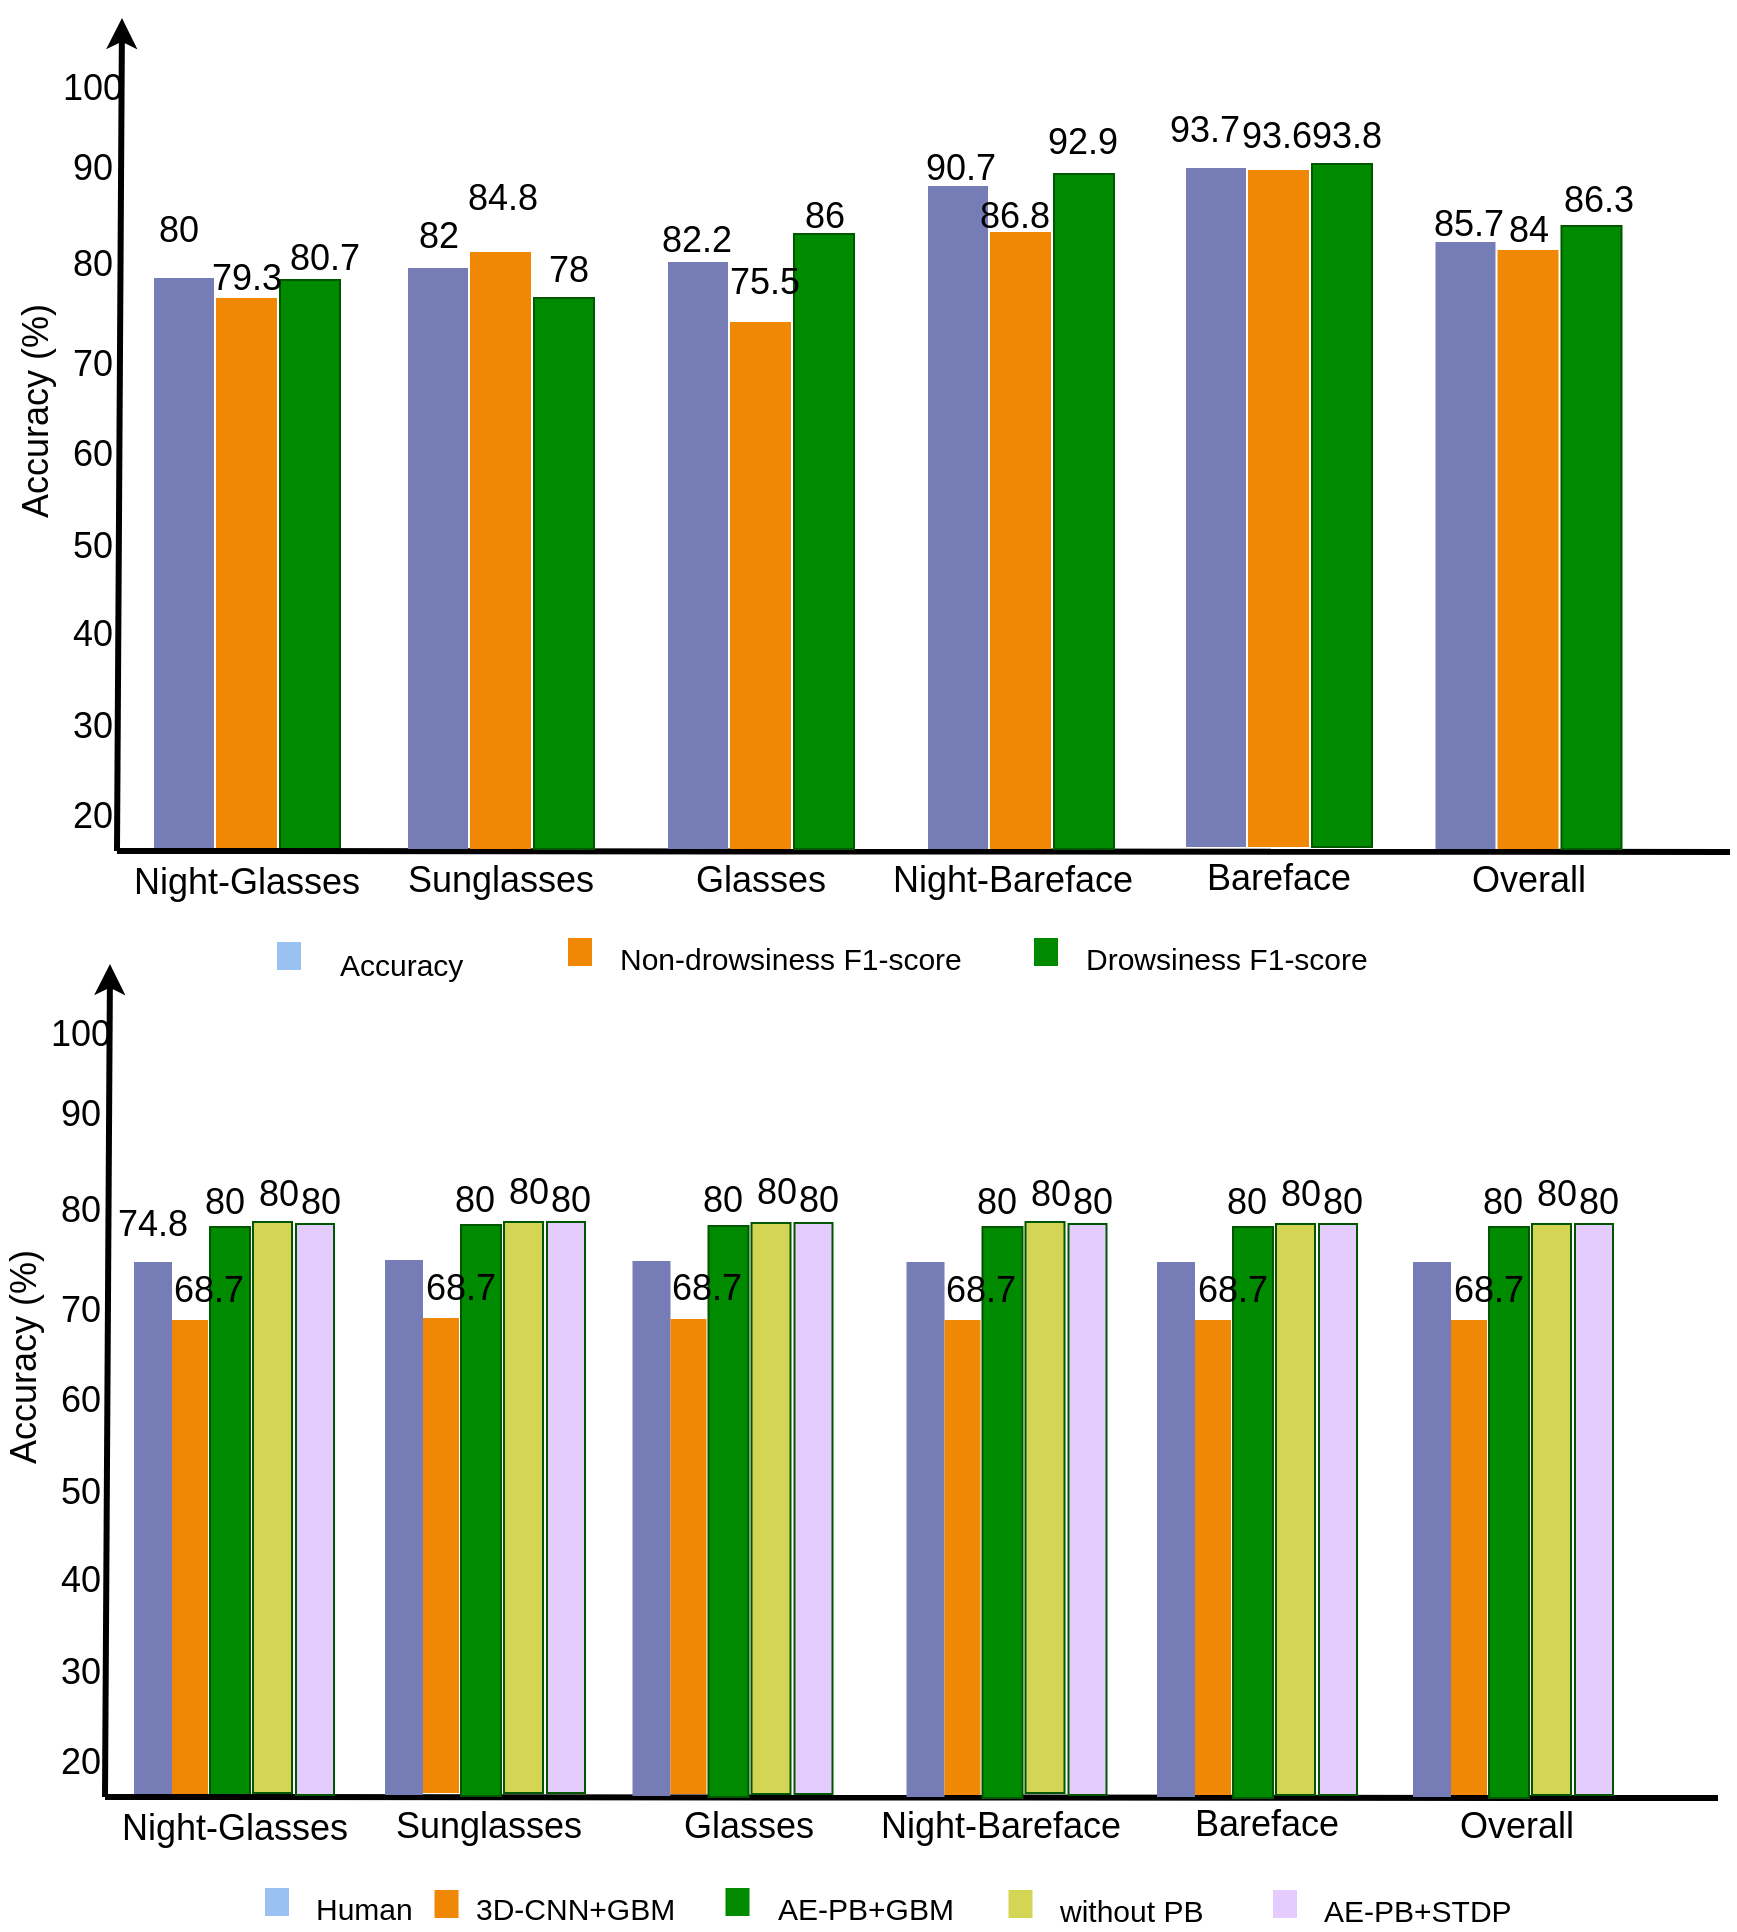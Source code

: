 <mxfile version="21.2.9" type="github">
  <diagram id="07fea595-8f29-1299-0266-81d95cde20df" name="Page-1">
    <mxGraphModel dx="-978" dy="795" grid="0" gridSize="10" guides="1" tooltips="1" connect="1" arrows="1" fold="1" page="1" pageScale="1" pageWidth="1169" pageHeight="827" background="none" math="0" shadow="0">
      <root>
        <mxCell id="0" />
        <mxCell id="1" parent="0" />
        <mxCell id="723" value="" style="whiteSpace=wrap;fillColor=#767CB5;gradientColor=none;gradientDirection=east;strokeColor=none;html=1;fontColor=#23445d;imageHeight=100;" parent="1" vertex="1">
          <mxGeometry x="2456" y="1314" width="19" height="267.5" as="geometry" />
        </mxCell>
        <mxCell id="727" value="" style="edgeStyle=none;html=1;fontColor=#000000;strokeWidth=3;strokeColor=#000000;" parent="1" edge="1">
          <mxGeometry width="100" height="100" relative="1" as="geometry">
            <mxPoint x="2441.5" y="1581.5" as="sourcePoint" />
            <mxPoint x="2444" y="1165" as="targetPoint" />
          </mxGeometry>
        </mxCell>
        <mxCell id="728" value="" style="whiteSpace=wrap;fillColor=#F08705;gradientColor=none;gradientDirection=east;strokeColor=none;html=1;fontColor=#23445d;imageAspect=1;" parent="1" vertex="1">
          <mxGeometry x="2475" y="1343" width="18" height="237.5" as="geometry" />
        </mxCell>
        <mxCell id="729" value="" style="whiteSpace=wrap;fillColor=#008a00;gradientDirection=east;strokeColor=#005700;html=1;fontColor=#ffffff;" parent="1" vertex="1">
          <mxGeometry x="2494" y="1296.5" width="20" height="285.5" as="geometry" />
        </mxCell>
        <mxCell id="734" value="" style="edgeStyle=none;html=1;fontColor=#000000;strokeWidth=3;strokeColor=default;rounded=0;endArrow=none;endFill=0;" parent="1" edge="1">
          <mxGeometry width="100" height="100" relative="1" as="geometry">
            <mxPoint x="2441.5" y="1581.5" as="sourcePoint" />
            <mxPoint x="3248" y="1582" as="targetPoint" />
          </mxGeometry>
        </mxCell>
        <mxCell id="736" value="Night-Glasses" style="text;spacingTop=-5;align=center;verticalAlign=middle;fontStyle=0;html=1;fontSize=18;points=[];strokeColor=none;" parent="1" vertex="1">
          <mxGeometry x="2446.25" y="1584" width="120" height="30" as="geometry" />
        </mxCell>
        <mxCell id="745" value="Accuracy (%)" style="text;spacingTop=-5;html=1;fontSize=18;fontStyle=0;points=[];rotation=-90;" parent="1" vertex="1">
          <mxGeometry x="2359" y="1367" width="80" height="20" as="geometry" />
        </mxCell>
        <mxCell id="746" value="&lt;div&gt;20&lt;/div&gt;" style="text;spacingTop=-5;align=center;verticalAlign=middle;fontStyle=0;html=1;fontSize=18;points=[]" parent="1" vertex="1">
          <mxGeometry x="2414" y="1546" width="30" height="40" as="geometry" />
        </mxCell>
        <mxCell id="RY1CAaHzfqEOuhhTVTpi-752" value="30" style="text;spacingTop=-5;align=center;verticalAlign=middle;fontStyle=0;html=1;fontSize=18;points=[]" vertex="1" parent="1">
          <mxGeometry x="2414" y="1501" width="30" height="40" as="geometry" />
        </mxCell>
        <mxCell id="RY1CAaHzfqEOuhhTVTpi-753" value="40" style="text;spacingTop=-5;align=center;verticalAlign=middle;fontStyle=0;html=1;fontSize=18;points=[]" vertex="1" parent="1">
          <mxGeometry x="2414" y="1455" width="30" height="41" as="geometry" />
        </mxCell>
        <mxCell id="RY1CAaHzfqEOuhhTVTpi-754" value="50" style="text;spacingTop=-5;align=center;verticalAlign=middle;fontStyle=0;html=1;fontSize=18;points=[]" vertex="1" parent="1">
          <mxGeometry x="2414" y="1411" width="30" height="40" as="geometry" />
        </mxCell>
        <mxCell id="RY1CAaHzfqEOuhhTVTpi-755" value="60" style="text;spacingTop=-5;align=center;verticalAlign=middle;fontStyle=0;html=1;fontSize=18;points=[]" vertex="1" parent="1">
          <mxGeometry x="2414" y="1365" width="30" height="40" as="geometry" />
        </mxCell>
        <mxCell id="RY1CAaHzfqEOuhhTVTpi-756" value="70" style="text;spacingTop=-5;align=center;verticalAlign=middle;fontStyle=0;html=1;fontSize=18;points=[]" vertex="1" parent="1">
          <mxGeometry x="2414" y="1320" width="30" height="40" as="geometry" />
        </mxCell>
        <mxCell id="RY1CAaHzfqEOuhhTVTpi-757" value="80" style="text;spacingTop=-5;align=center;verticalAlign=middle;fontStyle=0;html=1;fontSize=18;points=[]" vertex="1" parent="1">
          <mxGeometry x="2414" y="1270" width="30" height="40" as="geometry" />
        </mxCell>
        <mxCell id="RY1CAaHzfqEOuhhTVTpi-758" value="90" style="text;spacingTop=-5;align=center;verticalAlign=middle;fontStyle=0;html=1;fontSize=18;points=[]" vertex="1" parent="1">
          <mxGeometry x="2414" y="1222" width="30" height="40" as="geometry" />
        </mxCell>
        <mxCell id="RY1CAaHzfqEOuhhTVTpi-759" value="100" style="text;spacingTop=-5;align=center;verticalAlign=middle;fontStyle=0;html=1;fontSize=18;points=[]" vertex="1" parent="1">
          <mxGeometry x="2414" y="1182" width="30" height="40" as="geometry" />
        </mxCell>
        <mxCell id="RY1CAaHzfqEOuhhTVTpi-763" value="Sunglasses" style="text;spacingTop=-5;align=center;verticalAlign=middle;fontStyle=0;html=1;fontSize=18;points=[];strokeColor=none;" vertex="1" parent="1">
          <mxGeometry x="2573.25" y="1583" width="120" height="30" as="geometry" />
        </mxCell>
        <mxCell id="RY1CAaHzfqEOuhhTVTpi-767" value="Glasses" style="text;spacingTop=-5;align=center;verticalAlign=middle;fontStyle=0;html=1;fontSize=18;points=[];strokeColor=none;" vertex="1" parent="1">
          <mxGeometry x="2703.25" y="1583" width="120" height="30" as="geometry" />
        </mxCell>
        <mxCell id="RY1CAaHzfqEOuhhTVTpi-771" value="Night-Bareface" style="text;spacingTop=-5;align=center;verticalAlign=middle;fontStyle=0;html=1;fontSize=18;points=[];strokeColor=none;" vertex="1" parent="1">
          <mxGeometry x="2829.25" y="1583" width="120" height="30" as="geometry" />
        </mxCell>
        <mxCell id="RY1CAaHzfqEOuhhTVTpi-775" value="Bareface" style="text;spacingTop=-5;align=center;verticalAlign=middle;fontStyle=0;html=1;fontSize=18;points=[];strokeColor=none;" vertex="1" parent="1">
          <mxGeometry x="2962.25" y="1582" width="120" height="30" as="geometry" />
        </mxCell>
        <mxCell id="RY1CAaHzfqEOuhhTVTpi-779" value="Overall" style="text;spacingTop=-5;align=center;verticalAlign=middle;fontStyle=0;html=1;fontSize=18;points=[];strokeColor=none;" vertex="1" parent="1">
          <mxGeometry x="3087" y="1583" width="120" height="30" as="geometry" />
        </mxCell>
        <mxCell id="RY1CAaHzfqEOuhhTVTpi-780" value="" style="whiteSpace=wrap;fillColor=#99c1f1;gradientColor=none;gradientDirection=east;strokeColor=none;html=1;fontColor=#23445d;" vertex="1" parent="1">
          <mxGeometry x="2521.5" y="1627" width="12" height="14" as="geometry" />
        </mxCell>
        <mxCell id="RY1CAaHzfqEOuhhTVTpi-781" value="Human" style="text;spacingTop=-5;html=1;points=[];fontSize=15;" vertex="1" parent="1">
          <mxGeometry x="2545.25" y="1627" width="80" height="20" as="geometry" />
        </mxCell>
        <mxCell id="RY1CAaHzfqEOuhhTVTpi-782" value="" style="whiteSpace=wrap;fillColor=#f08705;gradientColor=none;gradientDirection=east;strokeColor=none;html=1;fontColor=#23445d;" vertex="1" parent="1">
          <mxGeometry x="2606.25" y="1628" width="12" height="14" as="geometry" />
        </mxCell>
        <mxCell id="RY1CAaHzfqEOuhhTVTpi-783" value="3D-CNN+GBM" style="text;spacingTop=-5;html=1;points=[];fontSize=15;" vertex="1" parent="1">
          <mxGeometry x="2625.25" y="1627" width="80" height="20" as="geometry" />
        </mxCell>
        <mxCell id="RY1CAaHzfqEOuhhTVTpi-784" value="" style="whiteSpace=wrap;fillColor=#008A00;gradientColor=none;gradientDirection=east;strokeColor=none;html=1;fontColor=#23445d;" vertex="1" parent="1">
          <mxGeometry x="2751.75" y="1627" width="12" height="14" as="geometry" />
        </mxCell>
        <mxCell id="RY1CAaHzfqEOuhhTVTpi-785" value="AE-PB+GBM" style="text;spacingTop=-5;html=1;points=[];fontSize=15;" vertex="1" parent="1">
          <mxGeometry x="2775.5" y="1627" width="80" height="20" as="geometry" />
        </mxCell>
        <mxCell id="RY1CAaHzfqEOuhhTVTpi-789" value="74.8" style="text;spacingTop=-5;align=center;verticalAlign=middle;fontStyle=0;html=1;fontSize=18;points=[]" vertex="1" parent="1">
          <mxGeometry x="2450" y="1277" width="30" height="40" as="geometry" />
        </mxCell>
        <mxCell id="RY1CAaHzfqEOuhhTVTpi-790" value="68.7" style="text;spacingTop=-5;align=center;verticalAlign=middle;fontStyle=0;html=1;fontSize=18;points=[]" vertex="1" parent="1">
          <mxGeometry x="2478" y="1310" width="30" height="40" as="geometry" />
        </mxCell>
        <mxCell id="RY1CAaHzfqEOuhhTVTpi-791" value="80" style="text;spacingTop=-5;align=center;verticalAlign=middle;fontStyle=0;html=1;fontSize=18;points=[]" vertex="1" parent="1">
          <mxGeometry x="2485.5" y="1266" width="30" height="40" as="geometry" />
        </mxCell>
        <mxCell id="RY1CAaHzfqEOuhhTVTpi-811" value="" style="whiteSpace=wrap;fillColor=#767CB5;gradientColor=none;gradientDirection=east;strokeColor=none;html=1;fontColor=#23445d;imageHeight=100;" vertex="1" parent="1">
          <mxGeometry x="2466" y="822" width="30" height="286.5" as="geometry" />
        </mxCell>
        <mxCell id="RY1CAaHzfqEOuhhTVTpi-812" value="" style="edgeStyle=none;html=1;fontColor=#000000;strokeWidth=3;strokeColor=#000000;" edge="1" parent="1">
          <mxGeometry width="100" height="100" relative="1" as="geometry">
            <mxPoint x="2447.5" y="1108.5" as="sourcePoint" />
            <mxPoint x="2450" y="692" as="targetPoint" />
          </mxGeometry>
        </mxCell>
        <mxCell id="RY1CAaHzfqEOuhhTVTpi-813" value="" style="whiteSpace=wrap;fillColor=#F08705;gradientColor=none;gradientDirection=east;strokeColor=none;html=1;fontColor=#23445d;imageAspect=1;" vertex="1" parent="1">
          <mxGeometry x="2497" y="832" width="30.5" height="276.5" as="geometry" />
        </mxCell>
        <mxCell id="RY1CAaHzfqEOuhhTVTpi-814" value="" style="whiteSpace=wrap;fillColor=#008a00;gradientDirection=east;strokeColor=#005700;html=1;fontColor=#ffffff;" vertex="1" parent="1">
          <mxGeometry x="2529" y="823" width="30" height="285.5" as="geometry" />
        </mxCell>
        <mxCell id="RY1CAaHzfqEOuhhTVTpi-815" value="" style="edgeStyle=none;html=1;fontColor=#000000;strokeWidth=3;strokeColor=default;rounded=0;endArrow=none;endFill=0;" edge="1" parent="1">
          <mxGeometry width="100" height="100" relative="1" as="geometry">
            <mxPoint x="2447.5" y="1108.5" as="sourcePoint" />
            <mxPoint x="3254" y="1109" as="targetPoint" />
          </mxGeometry>
        </mxCell>
        <mxCell id="RY1CAaHzfqEOuhhTVTpi-816" value="Night-Glasses" style="text;spacingTop=-5;align=center;verticalAlign=middle;fontStyle=0;html=1;fontSize=18;points=[];strokeColor=none;" vertex="1" parent="1">
          <mxGeometry x="2452.25" y="1111" width="120" height="30" as="geometry" />
        </mxCell>
        <mxCell id="RY1CAaHzfqEOuhhTVTpi-817" value="Accuracy (%)" style="text;spacingTop=-5;html=1;fontSize=18;fontStyle=0;points=[];rotation=-90;" vertex="1" parent="1">
          <mxGeometry x="2365" y="894" width="80" height="20" as="geometry" />
        </mxCell>
        <mxCell id="RY1CAaHzfqEOuhhTVTpi-818" value="&lt;div&gt;20&lt;/div&gt;" style="text;spacingTop=-5;align=center;verticalAlign=middle;fontStyle=0;html=1;fontSize=18;points=[]" vertex="1" parent="1">
          <mxGeometry x="2420" y="1073" width="30" height="40" as="geometry" />
        </mxCell>
        <mxCell id="RY1CAaHzfqEOuhhTVTpi-819" value="30" style="text;spacingTop=-5;align=center;verticalAlign=middle;fontStyle=0;html=1;fontSize=18;points=[]" vertex="1" parent="1">
          <mxGeometry x="2420" y="1028" width="30" height="40" as="geometry" />
        </mxCell>
        <mxCell id="RY1CAaHzfqEOuhhTVTpi-820" value="40" style="text;spacingTop=-5;align=center;verticalAlign=middle;fontStyle=0;html=1;fontSize=18;points=[]" vertex="1" parent="1">
          <mxGeometry x="2420" y="982" width="30" height="41" as="geometry" />
        </mxCell>
        <mxCell id="RY1CAaHzfqEOuhhTVTpi-821" value="50" style="text;spacingTop=-5;align=center;verticalAlign=middle;fontStyle=0;html=1;fontSize=18;points=[]" vertex="1" parent="1">
          <mxGeometry x="2420" y="938" width="30" height="40" as="geometry" />
        </mxCell>
        <mxCell id="RY1CAaHzfqEOuhhTVTpi-822" value="60" style="text;spacingTop=-5;align=center;verticalAlign=middle;fontStyle=0;html=1;fontSize=18;points=[]" vertex="1" parent="1">
          <mxGeometry x="2420" y="892" width="30" height="40" as="geometry" />
        </mxCell>
        <mxCell id="RY1CAaHzfqEOuhhTVTpi-823" value="70" style="text;spacingTop=-5;align=center;verticalAlign=middle;fontStyle=0;html=1;fontSize=18;points=[]" vertex="1" parent="1">
          <mxGeometry x="2420" y="847" width="30" height="40" as="geometry" />
        </mxCell>
        <mxCell id="RY1CAaHzfqEOuhhTVTpi-824" value="80" style="text;spacingTop=-5;align=center;verticalAlign=middle;fontStyle=0;html=1;fontSize=18;points=[]" vertex="1" parent="1">
          <mxGeometry x="2420" y="797" width="30" height="40" as="geometry" />
        </mxCell>
        <mxCell id="RY1CAaHzfqEOuhhTVTpi-825" value="90" style="text;spacingTop=-5;align=center;verticalAlign=middle;fontStyle=0;html=1;fontSize=18;points=[]" vertex="1" parent="1">
          <mxGeometry x="2420" y="749" width="30" height="40" as="geometry" />
        </mxCell>
        <mxCell id="RY1CAaHzfqEOuhhTVTpi-826" value="100" style="text;spacingTop=-5;align=center;verticalAlign=middle;fontStyle=0;html=1;fontSize=18;points=[]" vertex="1" parent="1">
          <mxGeometry x="2420" y="709" width="30" height="40" as="geometry" />
        </mxCell>
        <mxCell id="RY1CAaHzfqEOuhhTVTpi-827" value="" style="whiteSpace=wrap;fillColor=#767CB5;gradientColor=none;gradientDirection=east;strokeColor=none;html=1;fontColor=#23445d;imageHeight=100;" vertex="1" parent="1">
          <mxGeometry x="2593" y="817" width="30" height="290.5" as="geometry" />
        </mxCell>
        <mxCell id="RY1CAaHzfqEOuhhTVTpi-828" value="" style="whiteSpace=wrap;fillColor=#F08705;gradientColor=none;gradientDirection=east;strokeColor=none;html=1;fontColor=#23445d;imageAspect=1;" vertex="1" parent="1">
          <mxGeometry x="2624" y="809" width="30.5" height="298.5" as="geometry" />
        </mxCell>
        <mxCell id="RY1CAaHzfqEOuhhTVTpi-829" value="" style="whiteSpace=wrap;fillColor=#008a00;gradientDirection=east;strokeColor=#005700;html=1;fontColor=#ffffff;" vertex="1" parent="1">
          <mxGeometry x="2656" y="832" width="30" height="275.5" as="geometry" />
        </mxCell>
        <mxCell id="RY1CAaHzfqEOuhhTVTpi-830" value="Sunglasses" style="text;spacingTop=-5;align=center;verticalAlign=middle;fontStyle=0;html=1;fontSize=18;points=[];strokeColor=none;" vertex="1" parent="1">
          <mxGeometry x="2579.25" y="1110" width="120" height="30" as="geometry" />
        </mxCell>
        <mxCell id="RY1CAaHzfqEOuhhTVTpi-831" value="" style="whiteSpace=wrap;fillColor=#767CB5;gradientColor=none;gradientDirection=east;strokeColor=none;html=1;fontColor=#23445d;imageHeight=100;" vertex="1" parent="1">
          <mxGeometry x="2723" y="814" width="30" height="293.5" as="geometry" />
        </mxCell>
        <mxCell id="RY1CAaHzfqEOuhhTVTpi-832" value="" style="whiteSpace=wrap;fillColor=#F08705;gradientColor=none;gradientDirection=east;strokeColor=none;html=1;fontColor=#23445d;imageAspect=1;" vertex="1" parent="1">
          <mxGeometry x="2754" y="844" width="30.5" height="263.5" as="geometry" />
        </mxCell>
        <mxCell id="RY1CAaHzfqEOuhhTVTpi-833" value="" style="whiteSpace=wrap;fillColor=#008a00;gradientDirection=east;strokeColor=#005700;html=1;fontColor=#ffffff;" vertex="1" parent="1">
          <mxGeometry x="2786" y="800" width="30" height="307.5" as="geometry" />
        </mxCell>
        <mxCell id="RY1CAaHzfqEOuhhTVTpi-834" value="Glasses" style="text;spacingTop=-5;align=center;verticalAlign=middle;fontStyle=0;html=1;fontSize=18;points=[];strokeColor=none;" vertex="1" parent="1">
          <mxGeometry x="2709.25" y="1110" width="120" height="30" as="geometry" />
        </mxCell>
        <mxCell id="RY1CAaHzfqEOuhhTVTpi-835" value="" style="whiteSpace=wrap;fillColor=#767CB5;gradientColor=none;gradientDirection=east;strokeColor=none;html=1;fontColor=#23445d;imageHeight=100;" vertex="1" parent="1">
          <mxGeometry x="2853" y="776" width="30" height="331.5" as="geometry" />
        </mxCell>
        <mxCell id="RY1CAaHzfqEOuhhTVTpi-836" value="" style="whiteSpace=wrap;fillColor=#F08705;gradientColor=none;gradientDirection=east;strokeColor=none;html=1;fontColor=#23445d;imageAspect=1;" vertex="1" parent="1">
          <mxGeometry x="2884" y="799" width="30.5" height="308.5" as="geometry" />
        </mxCell>
        <mxCell id="RY1CAaHzfqEOuhhTVTpi-837" value="" style="whiteSpace=wrap;fillColor=#008a00;gradientDirection=east;strokeColor=#005700;html=1;fontColor=#ffffff;" vertex="1" parent="1">
          <mxGeometry x="2916" y="770" width="30" height="337.5" as="geometry" />
        </mxCell>
        <mxCell id="RY1CAaHzfqEOuhhTVTpi-838" value="Night-Bareface" style="text;spacingTop=-5;align=center;verticalAlign=middle;fontStyle=0;html=1;fontSize=18;points=[];strokeColor=none;" vertex="1" parent="1">
          <mxGeometry x="2835.25" y="1110" width="120" height="30" as="geometry" />
        </mxCell>
        <mxCell id="RY1CAaHzfqEOuhhTVTpi-839" value="" style="whiteSpace=wrap;fillColor=#767CB5;gradientColor=none;gradientDirection=east;strokeColor=none;html=1;fontColor=#23445d;imageHeight=100;" vertex="1" parent="1">
          <mxGeometry x="2982" y="767" width="30" height="339.5" as="geometry" />
        </mxCell>
        <mxCell id="RY1CAaHzfqEOuhhTVTpi-840" value="" style="whiteSpace=wrap;fillColor=#F08705;gradientColor=none;gradientDirection=east;strokeColor=none;html=1;fontColor=#23445d;imageAspect=1;" vertex="1" parent="1">
          <mxGeometry x="3013" y="768" width="30.5" height="338.5" as="geometry" />
        </mxCell>
        <mxCell id="RY1CAaHzfqEOuhhTVTpi-841" value="" style="whiteSpace=wrap;fillColor=#008a00;gradientDirection=east;strokeColor=#005700;html=1;fontColor=#ffffff;" vertex="1" parent="1">
          <mxGeometry x="3045" y="765" width="30" height="341.5" as="geometry" />
        </mxCell>
        <mxCell id="RY1CAaHzfqEOuhhTVTpi-842" value="Bareface" style="text;spacingTop=-5;align=center;verticalAlign=middle;fontStyle=0;html=1;fontSize=18;points=[];strokeColor=none;" vertex="1" parent="1">
          <mxGeometry x="2968.25" y="1109" width="120" height="30" as="geometry" />
        </mxCell>
        <mxCell id="RY1CAaHzfqEOuhhTVTpi-843" value="" style="whiteSpace=wrap;fillColor=#767CB5;gradientColor=none;gradientDirection=east;strokeColor=none;html=1;fontColor=#23445d;imageHeight=100;" vertex="1" parent="1">
          <mxGeometry x="3106.75" y="804" width="30" height="303.5" as="geometry" />
        </mxCell>
        <mxCell id="RY1CAaHzfqEOuhhTVTpi-844" value="" style="whiteSpace=wrap;fillColor=#F08705;gradientColor=none;gradientDirection=east;strokeColor=none;html=1;fontColor=#23445d;imageAspect=1;" vertex="1" parent="1">
          <mxGeometry x="3137.75" y="808" width="30.5" height="299.5" as="geometry" />
        </mxCell>
        <mxCell id="RY1CAaHzfqEOuhhTVTpi-845" value="" style="whiteSpace=wrap;fillColor=#008a00;gradientDirection=east;strokeColor=#005700;html=1;fontColor=#ffffff;imageAspect=1;" vertex="1" parent="1">
          <mxGeometry x="3169.75" y="796" width="30" height="311.5" as="geometry" />
        </mxCell>
        <mxCell id="RY1CAaHzfqEOuhhTVTpi-846" value="Overall" style="text;spacingTop=-5;align=center;verticalAlign=middle;fontStyle=0;html=1;fontSize=18;points=[];strokeColor=none;" vertex="1" parent="1">
          <mxGeometry x="3093" y="1110" width="120" height="30" as="geometry" />
        </mxCell>
        <mxCell id="RY1CAaHzfqEOuhhTVTpi-847" value="" style="whiteSpace=wrap;fillColor=#99c1f1;gradientColor=none;gradientDirection=east;strokeColor=none;html=1;fontColor=#23445d;" vertex="1" parent="1">
          <mxGeometry x="2527.5" y="1154" width="12" height="14" as="geometry" />
        </mxCell>
        <mxCell id="RY1CAaHzfqEOuhhTVTpi-848" value="Accuracy" style="text;spacingTop=-5;html=1;points=[];fontSize=15;" vertex="1" parent="1">
          <mxGeometry x="2557.25" y="1155" width="80" height="20" as="geometry" />
        </mxCell>
        <mxCell id="RY1CAaHzfqEOuhhTVTpi-849" value="" style="whiteSpace=wrap;fillColor=#f08705;gradientColor=none;gradientDirection=east;strokeColor=none;html=1;fontColor=#23445d;" vertex="1" parent="1">
          <mxGeometry x="2673" y="1152" width="12" height="14" as="geometry" />
        </mxCell>
        <mxCell id="RY1CAaHzfqEOuhhTVTpi-850" value="Non-drowsiness F1-score" style="text;spacingTop=-5;html=1;points=[];fontSize=15;" vertex="1" parent="1">
          <mxGeometry x="2696.75" y="1152" width="80" height="20" as="geometry" />
        </mxCell>
        <mxCell id="RY1CAaHzfqEOuhhTVTpi-851" value="" style="whiteSpace=wrap;fillColor=#008A00;gradientColor=none;gradientDirection=east;strokeColor=none;html=1;fontColor=#23445d;" vertex="1" parent="1">
          <mxGeometry x="2906" y="1152" width="12" height="14" as="geometry" />
        </mxCell>
        <mxCell id="RY1CAaHzfqEOuhhTVTpi-852" value="Drowsiness F1-score" style="text;spacingTop=-5;html=1;points=[];fontSize=15;" vertex="1" parent="1">
          <mxGeometry x="2929.75" y="1152" width="80" height="20" as="geometry" />
        </mxCell>
        <mxCell id="RY1CAaHzfqEOuhhTVTpi-853" value="80" style="text;spacingTop=-5;align=center;verticalAlign=middle;fontStyle=0;html=1;fontSize=18;points=[]" vertex="1" parent="1">
          <mxGeometry x="2463" y="780" width="30" height="40" as="geometry" />
        </mxCell>
        <mxCell id="RY1CAaHzfqEOuhhTVTpi-854" value="79.3" style="text;spacingTop=-5;align=center;verticalAlign=middle;fontStyle=0;html=1;fontSize=18;points=[]" vertex="1" parent="1">
          <mxGeometry x="2497" y="804" width="30" height="40" as="geometry" />
        </mxCell>
        <mxCell id="RY1CAaHzfqEOuhhTVTpi-855" value="80.7" style="text;spacingTop=-5;align=center;verticalAlign=middle;fontStyle=0;html=1;fontSize=18;points=[]" vertex="1" parent="1">
          <mxGeometry x="2536.25" y="794" width="30" height="40" as="geometry" />
        </mxCell>
        <mxCell id="RY1CAaHzfqEOuhhTVTpi-856" value="86.3" style="text;spacingTop=-5;align=center;verticalAlign=middle;fontStyle=0;html=1;fontSize=18;points=[]" vertex="1" parent="1">
          <mxGeometry x="3173" y="765" width="30" height="40" as="geometry" />
        </mxCell>
        <mxCell id="RY1CAaHzfqEOuhhTVTpi-857" value="82" style="text;spacingTop=-5;align=center;verticalAlign=middle;fontStyle=0;html=1;fontSize=18;points=[]" vertex="1" parent="1">
          <mxGeometry x="2593" y="783" width="30" height="40" as="geometry" />
        </mxCell>
        <mxCell id="RY1CAaHzfqEOuhhTVTpi-858" value="84.8" style="text;spacingTop=-5;align=center;verticalAlign=middle;fontStyle=0;html=1;fontSize=18;points=[]" vertex="1" parent="1">
          <mxGeometry x="2625.25" y="764" width="30" height="40" as="geometry" />
        </mxCell>
        <mxCell id="RY1CAaHzfqEOuhhTVTpi-859" value="78" style="text;spacingTop=-5;align=center;verticalAlign=middle;fontStyle=0;html=1;fontSize=18;points=[]" vertex="1" parent="1">
          <mxGeometry x="2658" y="800" width="30" height="40" as="geometry" />
        </mxCell>
        <mxCell id="RY1CAaHzfqEOuhhTVTpi-860" value="82.2" style="text;spacingTop=-5;align=center;verticalAlign=middle;fontStyle=0;html=1;fontSize=18;points=[]" vertex="1" parent="1">
          <mxGeometry x="2721.75" y="785" width="30" height="40" as="geometry" />
        </mxCell>
        <mxCell id="RY1CAaHzfqEOuhhTVTpi-861" value="75.5" style="text;spacingTop=-5;align=center;verticalAlign=middle;fontStyle=0;html=1;fontSize=18;points=[]" vertex="1" parent="1">
          <mxGeometry x="2756" y="806" width="30" height="40" as="geometry" />
        </mxCell>
        <mxCell id="RY1CAaHzfqEOuhhTVTpi-862" value="86" style="text;spacingTop=-5;align=center;verticalAlign=middle;fontStyle=0;html=1;fontSize=18;points=[]" vertex="1" parent="1">
          <mxGeometry x="2786" y="773" width="30" height="40" as="geometry" />
        </mxCell>
        <mxCell id="RY1CAaHzfqEOuhhTVTpi-863" value="90.7" style="text;spacingTop=-5;align=center;verticalAlign=middle;fontStyle=0;html=1;fontSize=18;points=[]" vertex="1" parent="1">
          <mxGeometry x="2854" y="749" width="30" height="40" as="geometry" />
        </mxCell>
        <mxCell id="RY1CAaHzfqEOuhhTVTpi-864" value="86.8" style="text;spacingTop=-5;align=center;verticalAlign=middle;fontStyle=0;html=1;fontSize=18;points=[]" vertex="1" parent="1">
          <mxGeometry x="2881" y="773" width="30" height="40" as="geometry" />
        </mxCell>
        <mxCell id="RY1CAaHzfqEOuhhTVTpi-865" value="92.9" style="text;spacingTop=-5;align=center;verticalAlign=middle;fontStyle=0;html=1;fontSize=18;points=[]" vertex="1" parent="1">
          <mxGeometry x="2914.5" y="736" width="30" height="40" as="geometry" />
        </mxCell>
        <mxCell id="RY1CAaHzfqEOuhhTVTpi-866" value="93.7" style="text;spacingTop=-5;align=center;verticalAlign=middle;fontStyle=0;html=1;fontSize=18;points=[]" vertex="1" parent="1">
          <mxGeometry x="2976" y="730" width="30" height="40" as="geometry" />
        </mxCell>
        <mxCell id="RY1CAaHzfqEOuhhTVTpi-867" value="93.6" style="text;spacingTop=-5;align=center;verticalAlign=middle;fontStyle=0;html=1;fontSize=18;points=[]" vertex="1" parent="1">
          <mxGeometry x="3012" y="733" width="30" height="40" as="geometry" />
        </mxCell>
        <mxCell id="RY1CAaHzfqEOuhhTVTpi-868" value="93.8" style="text;spacingTop=-5;align=center;verticalAlign=middle;fontStyle=0;html=1;fontSize=18;points=[]" vertex="1" parent="1">
          <mxGeometry x="3047" y="733" width="30" height="40" as="geometry" />
        </mxCell>
        <mxCell id="RY1CAaHzfqEOuhhTVTpi-869" value="85.7" style="text;spacingTop=-5;align=center;verticalAlign=middle;fontStyle=0;html=1;fontSize=18;points=[]" vertex="1" parent="1">
          <mxGeometry x="3107.75" y="777" width="30" height="40" as="geometry" />
        </mxCell>
        <mxCell id="RY1CAaHzfqEOuhhTVTpi-870" value="84" style="text;spacingTop=-5;align=center;verticalAlign=middle;fontStyle=0;html=1;fontSize=18;points=[]" vertex="1" parent="1">
          <mxGeometry x="3138.25" y="780" width="30" height="40" as="geometry" />
        </mxCell>
        <mxCell id="RY1CAaHzfqEOuhhTVTpi-874" value="" style="whiteSpace=wrap;fillColor=#D4D455;gradientDirection=east;strokeColor=#005700;html=1;fontColor=#ffffff;fillStyle=auto;" vertex="1" parent="1">
          <mxGeometry x="2515.5" y="1294" width="19.5" height="285.5" as="geometry" />
        </mxCell>
        <mxCell id="RY1CAaHzfqEOuhhTVTpi-875" value="" style="whiteSpace=wrap;fillColor=#E5CCFF;gradientDirection=east;strokeColor=#005700;html=1;fontColor=#ffffff;" vertex="1" parent="1">
          <mxGeometry x="2537" y="1295" width="19" height="285.5" as="geometry" />
        </mxCell>
        <mxCell id="RY1CAaHzfqEOuhhTVTpi-876" value="80" style="text;spacingTop=-5;align=center;verticalAlign=middle;fontStyle=0;html=1;fontSize=18;points=[]" vertex="1" parent="1">
          <mxGeometry x="2512.5" y="1262" width="30" height="40" as="geometry" />
        </mxCell>
        <mxCell id="RY1CAaHzfqEOuhhTVTpi-877" value="80" style="text;spacingTop=-5;align=center;verticalAlign=middle;fontStyle=0;html=1;fontSize=18;points=[]" vertex="1" parent="1">
          <mxGeometry x="2533.5" y="1266" width="30" height="40" as="geometry" />
        </mxCell>
        <mxCell id="RY1CAaHzfqEOuhhTVTpi-878" value="" style="whiteSpace=wrap;fillColor=#767CB5;gradientColor=none;gradientDirection=east;strokeColor=none;html=1;fontColor=#23445d;imageHeight=100;" vertex="1" parent="1">
          <mxGeometry x="2581.5" y="1313" width="19" height="267.5" as="geometry" />
        </mxCell>
        <mxCell id="RY1CAaHzfqEOuhhTVTpi-879" value="" style="whiteSpace=wrap;fillColor=#F08705;gradientColor=none;gradientDirection=east;strokeColor=none;html=1;fontColor=#23445d;imageAspect=1;" vertex="1" parent="1">
          <mxGeometry x="2600.5" y="1342" width="18" height="237.5" as="geometry" />
        </mxCell>
        <mxCell id="RY1CAaHzfqEOuhhTVTpi-880" value="" style="whiteSpace=wrap;fillColor=#008a00;gradientDirection=east;strokeColor=#005700;html=1;fontColor=#ffffff;" vertex="1" parent="1">
          <mxGeometry x="2619.5" y="1295.5" width="20" height="285.5" as="geometry" />
        </mxCell>
        <mxCell id="RY1CAaHzfqEOuhhTVTpi-881" value="68.7" style="text;spacingTop=-5;align=center;verticalAlign=middle;fontStyle=0;html=1;fontSize=18;points=[]" vertex="1" parent="1">
          <mxGeometry x="2603.5" y="1309" width="30" height="40" as="geometry" />
        </mxCell>
        <mxCell id="RY1CAaHzfqEOuhhTVTpi-882" value="80" style="text;spacingTop=-5;align=center;verticalAlign=middle;fontStyle=0;html=1;fontSize=18;points=[]" vertex="1" parent="1">
          <mxGeometry x="2611" y="1265" width="30" height="40" as="geometry" />
        </mxCell>
        <mxCell id="RY1CAaHzfqEOuhhTVTpi-883" value="" style="whiteSpace=wrap;fillColor=#D4D455;gradientDirection=east;strokeColor=#005700;html=1;fontColor=#ffffff;fillStyle=auto;" vertex="1" parent="1">
          <mxGeometry x="2641" y="1294" width="19.5" height="285.5" as="geometry" />
        </mxCell>
        <mxCell id="RY1CAaHzfqEOuhhTVTpi-884" value="" style="whiteSpace=wrap;fillColor=#E5CCFF;gradientDirection=east;strokeColor=#005700;html=1;fontColor=#ffffff;" vertex="1" parent="1">
          <mxGeometry x="2662.5" y="1294" width="19" height="285.5" as="geometry" />
        </mxCell>
        <mxCell id="RY1CAaHzfqEOuhhTVTpi-885" value="80" style="text;spacingTop=-5;align=center;verticalAlign=middle;fontStyle=0;html=1;fontSize=18;points=[]" vertex="1" parent="1">
          <mxGeometry x="2638" y="1261" width="30" height="40" as="geometry" />
        </mxCell>
        <mxCell id="RY1CAaHzfqEOuhhTVTpi-886" value="80" style="text;spacingTop=-5;align=center;verticalAlign=middle;fontStyle=0;html=1;fontSize=18;points=[]" vertex="1" parent="1">
          <mxGeometry x="2659" y="1265" width="30" height="40" as="geometry" />
        </mxCell>
        <mxCell id="RY1CAaHzfqEOuhhTVTpi-897" value="" style="whiteSpace=wrap;fillColor=#767CB5;gradientColor=none;gradientDirection=east;strokeColor=none;html=1;fontColor=#23445d;imageHeight=100;" vertex="1" parent="1">
          <mxGeometry x="2705.25" y="1313.5" width="19" height="267.5" as="geometry" />
        </mxCell>
        <mxCell id="RY1CAaHzfqEOuhhTVTpi-898" value="" style="whiteSpace=wrap;fillColor=#F08705;gradientColor=none;gradientDirection=east;strokeColor=none;html=1;fontColor=#23445d;imageAspect=1;" vertex="1" parent="1">
          <mxGeometry x="2724.25" y="1342.5" width="18" height="237.5" as="geometry" />
        </mxCell>
        <mxCell id="RY1CAaHzfqEOuhhTVTpi-899" value="" style="whiteSpace=wrap;fillColor=#008a00;gradientDirection=east;strokeColor=#005700;html=1;fontColor=#ffffff;" vertex="1" parent="1">
          <mxGeometry x="2743.25" y="1296" width="20" height="285.5" as="geometry" />
        </mxCell>
        <mxCell id="RY1CAaHzfqEOuhhTVTpi-900" value="68.7" style="text;spacingTop=-5;align=center;verticalAlign=middle;fontStyle=0;html=1;fontSize=18;points=[]" vertex="1" parent="1">
          <mxGeometry x="2727.25" y="1309.5" width="30" height="40" as="geometry" />
        </mxCell>
        <mxCell id="RY1CAaHzfqEOuhhTVTpi-901" value="80" style="text;spacingTop=-5;align=center;verticalAlign=middle;fontStyle=0;html=1;fontSize=18;points=[]" vertex="1" parent="1">
          <mxGeometry x="2734.75" y="1265.5" width="30" height="40" as="geometry" />
        </mxCell>
        <mxCell id="RY1CAaHzfqEOuhhTVTpi-902" value="" style="whiteSpace=wrap;fillColor=#D4D455;gradientDirection=east;strokeColor=#005700;html=1;fontColor=#ffffff;fillStyle=auto;" vertex="1" parent="1">
          <mxGeometry x="2764.75" y="1294.5" width="19.5" height="285.5" as="geometry" />
        </mxCell>
        <mxCell id="RY1CAaHzfqEOuhhTVTpi-903" value="" style="whiteSpace=wrap;fillColor=#E5CCFF;gradientDirection=east;strokeColor=#005700;html=1;fontColor=#ffffff;" vertex="1" parent="1">
          <mxGeometry x="2786.25" y="1294.5" width="19" height="285.5" as="geometry" />
        </mxCell>
        <mxCell id="RY1CAaHzfqEOuhhTVTpi-904" value="80" style="text;spacingTop=-5;align=center;verticalAlign=middle;fontStyle=0;html=1;fontSize=18;points=[]" vertex="1" parent="1">
          <mxGeometry x="2761.75" y="1261.5" width="30" height="40" as="geometry" />
        </mxCell>
        <mxCell id="RY1CAaHzfqEOuhhTVTpi-905" value="80" style="text;spacingTop=-5;align=center;verticalAlign=middle;fontStyle=0;html=1;fontSize=18;points=[]" vertex="1" parent="1">
          <mxGeometry x="2782.75" y="1265.5" width="30" height="40" as="geometry" />
        </mxCell>
        <mxCell id="RY1CAaHzfqEOuhhTVTpi-906" value="" style="whiteSpace=wrap;fillColor=#767CB5;gradientColor=none;gradientDirection=east;strokeColor=none;html=1;fontColor=#23445d;imageHeight=100;" vertex="1" parent="1">
          <mxGeometry x="2842.25" y="1314" width="19" height="267.5" as="geometry" />
        </mxCell>
        <mxCell id="RY1CAaHzfqEOuhhTVTpi-907" value="" style="whiteSpace=wrap;fillColor=#F08705;gradientColor=none;gradientDirection=east;strokeColor=none;html=1;fontColor=#23445d;imageAspect=1;" vertex="1" parent="1">
          <mxGeometry x="2861.25" y="1343" width="18" height="237.5" as="geometry" />
        </mxCell>
        <mxCell id="RY1CAaHzfqEOuhhTVTpi-908" value="" style="whiteSpace=wrap;fillColor=#008a00;gradientDirection=east;strokeColor=#005700;html=1;fontColor=#ffffff;" vertex="1" parent="1">
          <mxGeometry x="2880.25" y="1296.5" width="20" height="285.5" as="geometry" />
        </mxCell>
        <mxCell id="RY1CAaHzfqEOuhhTVTpi-909" value="68.7" style="text;spacingTop=-5;align=center;verticalAlign=middle;fontStyle=0;html=1;fontSize=18;points=[]" vertex="1" parent="1">
          <mxGeometry x="2864.25" y="1310" width="30" height="40" as="geometry" />
        </mxCell>
        <mxCell id="RY1CAaHzfqEOuhhTVTpi-910" value="80" style="text;spacingTop=-5;align=center;verticalAlign=middle;fontStyle=0;html=1;fontSize=18;points=[]" vertex="1" parent="1">
          <mxGeometry x="2871.75" y="1266" width="30" height="40" as="geometry" />
        </mxCell>
        <mxCell id="RY1CAaHzfqEOuhhTVTpi-911" value="" style="whiteSpace=wrap;fillColor=#D4D455;gradientDirection=east;strokeColor=#005700;html=1;fontColor=#ffffff;fillStyle=auto;" vertex="1" parent="1">
          <mxGeometry x="2901.75" y="1294" width="19.5" height="285.5" as="geometry" />
        </mxCell>
        <mxCell id="RY1CAaHzfqEOuhhTVTpi-912" value="" style="whiteSpace=wrap;fillColor=#E5CCFF;gradientDirection=east;strokeColor=#005700;html=1;fontColor=#ffffff;" vertex="1" parent="1">
          <mxGeometry x="2923.25" y="1295" width="19" height="285.5" as="geometry" />
        </mxCell>
        <mxCell id="RY1CAaHzfqEOuhhTVTpi-913" value="80" style="text;spacingTop=-5;align=center;verticalAlign=middle;fontStyle=0;html=1;fontSize=18;points=[]" vertex="1" parent="1">
          <mxGeometry x="2898.75" y="1262" width="30" height="40" as="geometry" />
        </mxCell>
        <mxCell id="RY1CAaHzfqEOuhhTVTpi-914" value="80" style="text;spacingTop=-5;align=center;verticalAlign=middle;fontStyle=0;html=1;fontSize=18;points=[]" vertex="1" parent="1">
          <mxGeometry x="2919.75" y="1266" width="30" height="40" as="geometry" />
        </mxCell>
        <mxCell id="RY1CAaHzfqEOuhhTVTpi-915" value="" style="whiteSpace=wrap;fillColor=#767CB5;gradientColor=none;gradientDirection=east;strokeColor=none;html=1;fontColor=#23445d;imageHeight=100;" vertex="1" parent="1">
          <mxGeometry x="2967.5" y="1314" width="19" height="267.5" as="geometry" />
        </mxCell>
        <mxCell id="RY1CAaHzfqEOuhhTVTpi-916" value="" style="whiteSpace=wrap;fillColor=#F08705;gradientColor=none;gradientDirection=east;strokeColor=none;html=1;fontColor=#23445d;imageAspect=1;" vertex="1" parent="1">
          <mxGeometry x="2986.5" y="1343" width="18" height="237.5" as="geometry" />
        </mxCell>
        <mxCell id="RY1CAaHzfqEOuhhTVTpi-917" value="" style="whiteSpace=wrap;fillColor=#008a00;gradientDirection=east;strokeColor=#005700;html=1;fontColor=#ffffff;" vertex="1" parent="1">
          <mxGeometry x="3005.5" y="1296.5" width="20" height="285.5" as="geometry" />
        </mxCell>
        <mxCell id="RY1CAaHzfqEOuhhTVTpi-918" value="68.7" style="text;spacingTop=-5;align=center;verticalAlign=middle;fontStyle=0;html=1;fontSize=18;points=[]" vertex="1" parent="1">
          <mxGeometry x="2989.5" y="1310" width="30" height="40" as="geometry" />
        </mxCell>
        <mxCell id="RY1CAaHzfqEOuhhTVTpi-919" value="80" style="text;spacingTop=-5;align=center;verticalAlign=middle;fontStyle=0;html=1;fontSize=18;points=[]" vertex="1" parent="1">
          <mxGeometry x="2997" y="1266" width="30" height="40" as="geometry" />
        </mxCell>
        <mxCell id="RY1CAaHzfqEOuhhTVTpi-920" value="" style="whiteSpace=wrap;fillColor=#D4D455;gradientDirection=east;strokeColor=#005700;html=1;fontColor=#ffffff;fillStyle=auto;" vertex="1" parent="1">
          <mxGeometry x="3027" y="1295" width="19.5" height="285.5" as="geometry" />
        </mxCell>
        <mxCell id="RY1CAaHzfqEOuhhTVTpi-921" value="" style="whiteSpace=wrap;fillColor=#E5CCFF;gradientDirection=east;strokeColor=#005700;html=1;fontColor=#ffffff;" vertex="1" parent="1">
          <mxGeometry x="3048.5" y="1295" width="19" height="285.5" as="geometry" />
        </mxCell>
        <mxCell id="RY1CAaHzfqEOuhhTVTpi-922" value="80" style="text;spacingTop=-5;align=center;verticalAlign=middle;fontStyle=0;html=1;fontSize=18;points=[]" vertex="1" parent="1">
          <mxGeometry x="3024" y="1262" width="30" height="40" as="geometry" />
        </mxCell>
        <mxCell id="RY1CAaHzfqEOuhhTVTpi-923" value="80" style="text;spacingTop=-5;align=center;verticalAlign=middle;fontStyle=0;html=1;fontSize=18;points=[]" vertex="1" parent="1">
          <mxGeometry x="3045" y="1266" width="30" height="40" as="geometry" />
        </mxCell>
        <mxCell id="RY1CAaHzfqEOuhhTVTpi-924" value="" style="whiteSpace=wrap;fillColor=#767CB5;gradientColor=none;gradientDirection=east;strokeColor=none;html=1;fontColor=#23445d;imageHeight=100;" vertex="1" parent="1">
          <mxGeometry x="3095.5" y="1314" width="19" height="267.5" as="geometry" />
        </mxCell>
        <mxCell id="RY1CAaHzfqEOuhhTVTpi-925" value="" style="whiteSpace=wrap;fillColor=#F08705;gradientColor=none;gradientDirection=east;strokeColor=none;html=1;fontColor=#23445d;imageAspect=1;" vertex="1" parent="1">
          <mxGeometry x="3114.5" y="1343" width="18" height="237.5" as="geometry" />
        </mxCell>
        <mxCell id="RY1CAaHzfqEOuhhTVTpi-926" value="" style="whiteSpace=wrap;fillColor=#008a00;gradientDirection=east;strokeColor=#005700;html=1;fontColor=#ffffff;" vertex="1" parent="1">
          <mxGeometry x="3133.5" y="1296.5" width="20" height="285.5" as="geometry" />
        </mxCell>
        <mxCell id="RY1CAaHzfqEOuhhTVTpi-927" value="68.7" style="text;spacingTop=-5;align=center;verticalAlign=middle;fontStyle=0;html=1;fontSize=18;points=[]" vertex="1" parent="1">
          <mxGeometry x="3117.5" y="1310" width="30" height="40" as="geometry" />
        </mxCell>
        <mxCell id="RY1CAaHzfqEOuhhTVTpi-928" value="80" style="text;spacingTop=-5;align=center;verticalAlign=middle;fontStyle=0;html=1;fontSize=18;points=[]" vertex="1" parent="1">
          <mxGeometry x="3125" y="1266" width="30" height="40" as="geometry" />
        </mxCell>
        <mxCell id="RY1CAaHzfqEOuhhTVTpi-929" value="" style="whiteSpace=wrap;fillColor=#D4D455;gradientDirection=east;strokeColor=#005700;html=1;fontColor=#ffffff;fillStyle=auto;" vertex="1" parent="1">
          <mxGeometry x="3155" y="1295" width="19.5" height="285.5" as="geometry" />
        </mxCell>
        <mxCell id="RY1CAaHzfqEOuhhTVTpi-930" value="" style="whiteSpace=wrap;fillColor=#E5CCFF;gradientDirection=east;strokeColor=#005700;html=1;fontColor=#ffffff;" vertex="1" parent="1">
          <mxGeometry x="3176.5" y="1295" width="19" height="285.5" as="geometry" />
        </mxCell>
        <mxCell id="RY1CAaHzfqEOuhhTVTpi-931" value="80" style="text;spacingTop=-5;align=center;verticalAlign=middle;fontStyle=0;html=1;fontSize=18;points=[]" vertex="1" parent="1">
          <mxGeometry x="3152" y="1262" width="30" height="40" as="geometry" />
        </mxCell>
        <mxCell id="RY1CAaHzfqEOuhhTVTpi-932" value="80" style="text;spacingTop=-5;align=center;verticalAlign=middle;fontStyle=0;html=1;fontSize=18;points=[]" vertex="1" parent="1">
          <mxGeometry x="3173" y="1266" width="30" height="40" as="geometry" />
        </mxCell>
        <mxCell id="RY1CAaHzfqEOuhhTVTpi-935" value="" style="whiteSpace=wrap;fillColor=#D4D455;gradientColor=none;gradientDirection=east;strokeColor=none;html=1;fontColor=#23445d;" vertex="1" parent="1">
          <mxGeometry x="2893.25" y="1628" width="12" height="14" as="geometry" />
        </mxCell>
        <mxCell id="RY1CAaHzfqEOuhhTVTpi-936" value="without PB" style="text;spacingTop=-5;html=1;points=[];fontSize=15;" vertex="1" parent="1">
          <mxGeometry x="2917" y="1628" width="80" height="20" as="geometry" />
        </mxCell>
        <mxCell id="RY1CAaHzfqEOuhhTVTpi-937" value="" style="whiteSpace=wrap;fillColor=#E5CCFF;gradientColor=none;gradientDirection=east;strokeColor=none;html=1;fontColor=#23445d;" vertex="1" parent="1">
          <mxGeometry x="3025.5" y="1628" width="12" height="14" as="geometry" />
        </mxCell>
        <mxCell id="RY1CAaHzfqEOuhhTVTpi-938" value="AE-PB+STDP" style="text;spacingTop=-5;html=1;points=[];fontSize=15;" vertex="1" parent="1">
          <mxGeometry x="3049.25" y="1628" width="80" height="20" as="geometry" />
        </mxCell>
      </root>
    </mxGraphModel>
  </diagram>
</mxfile>
